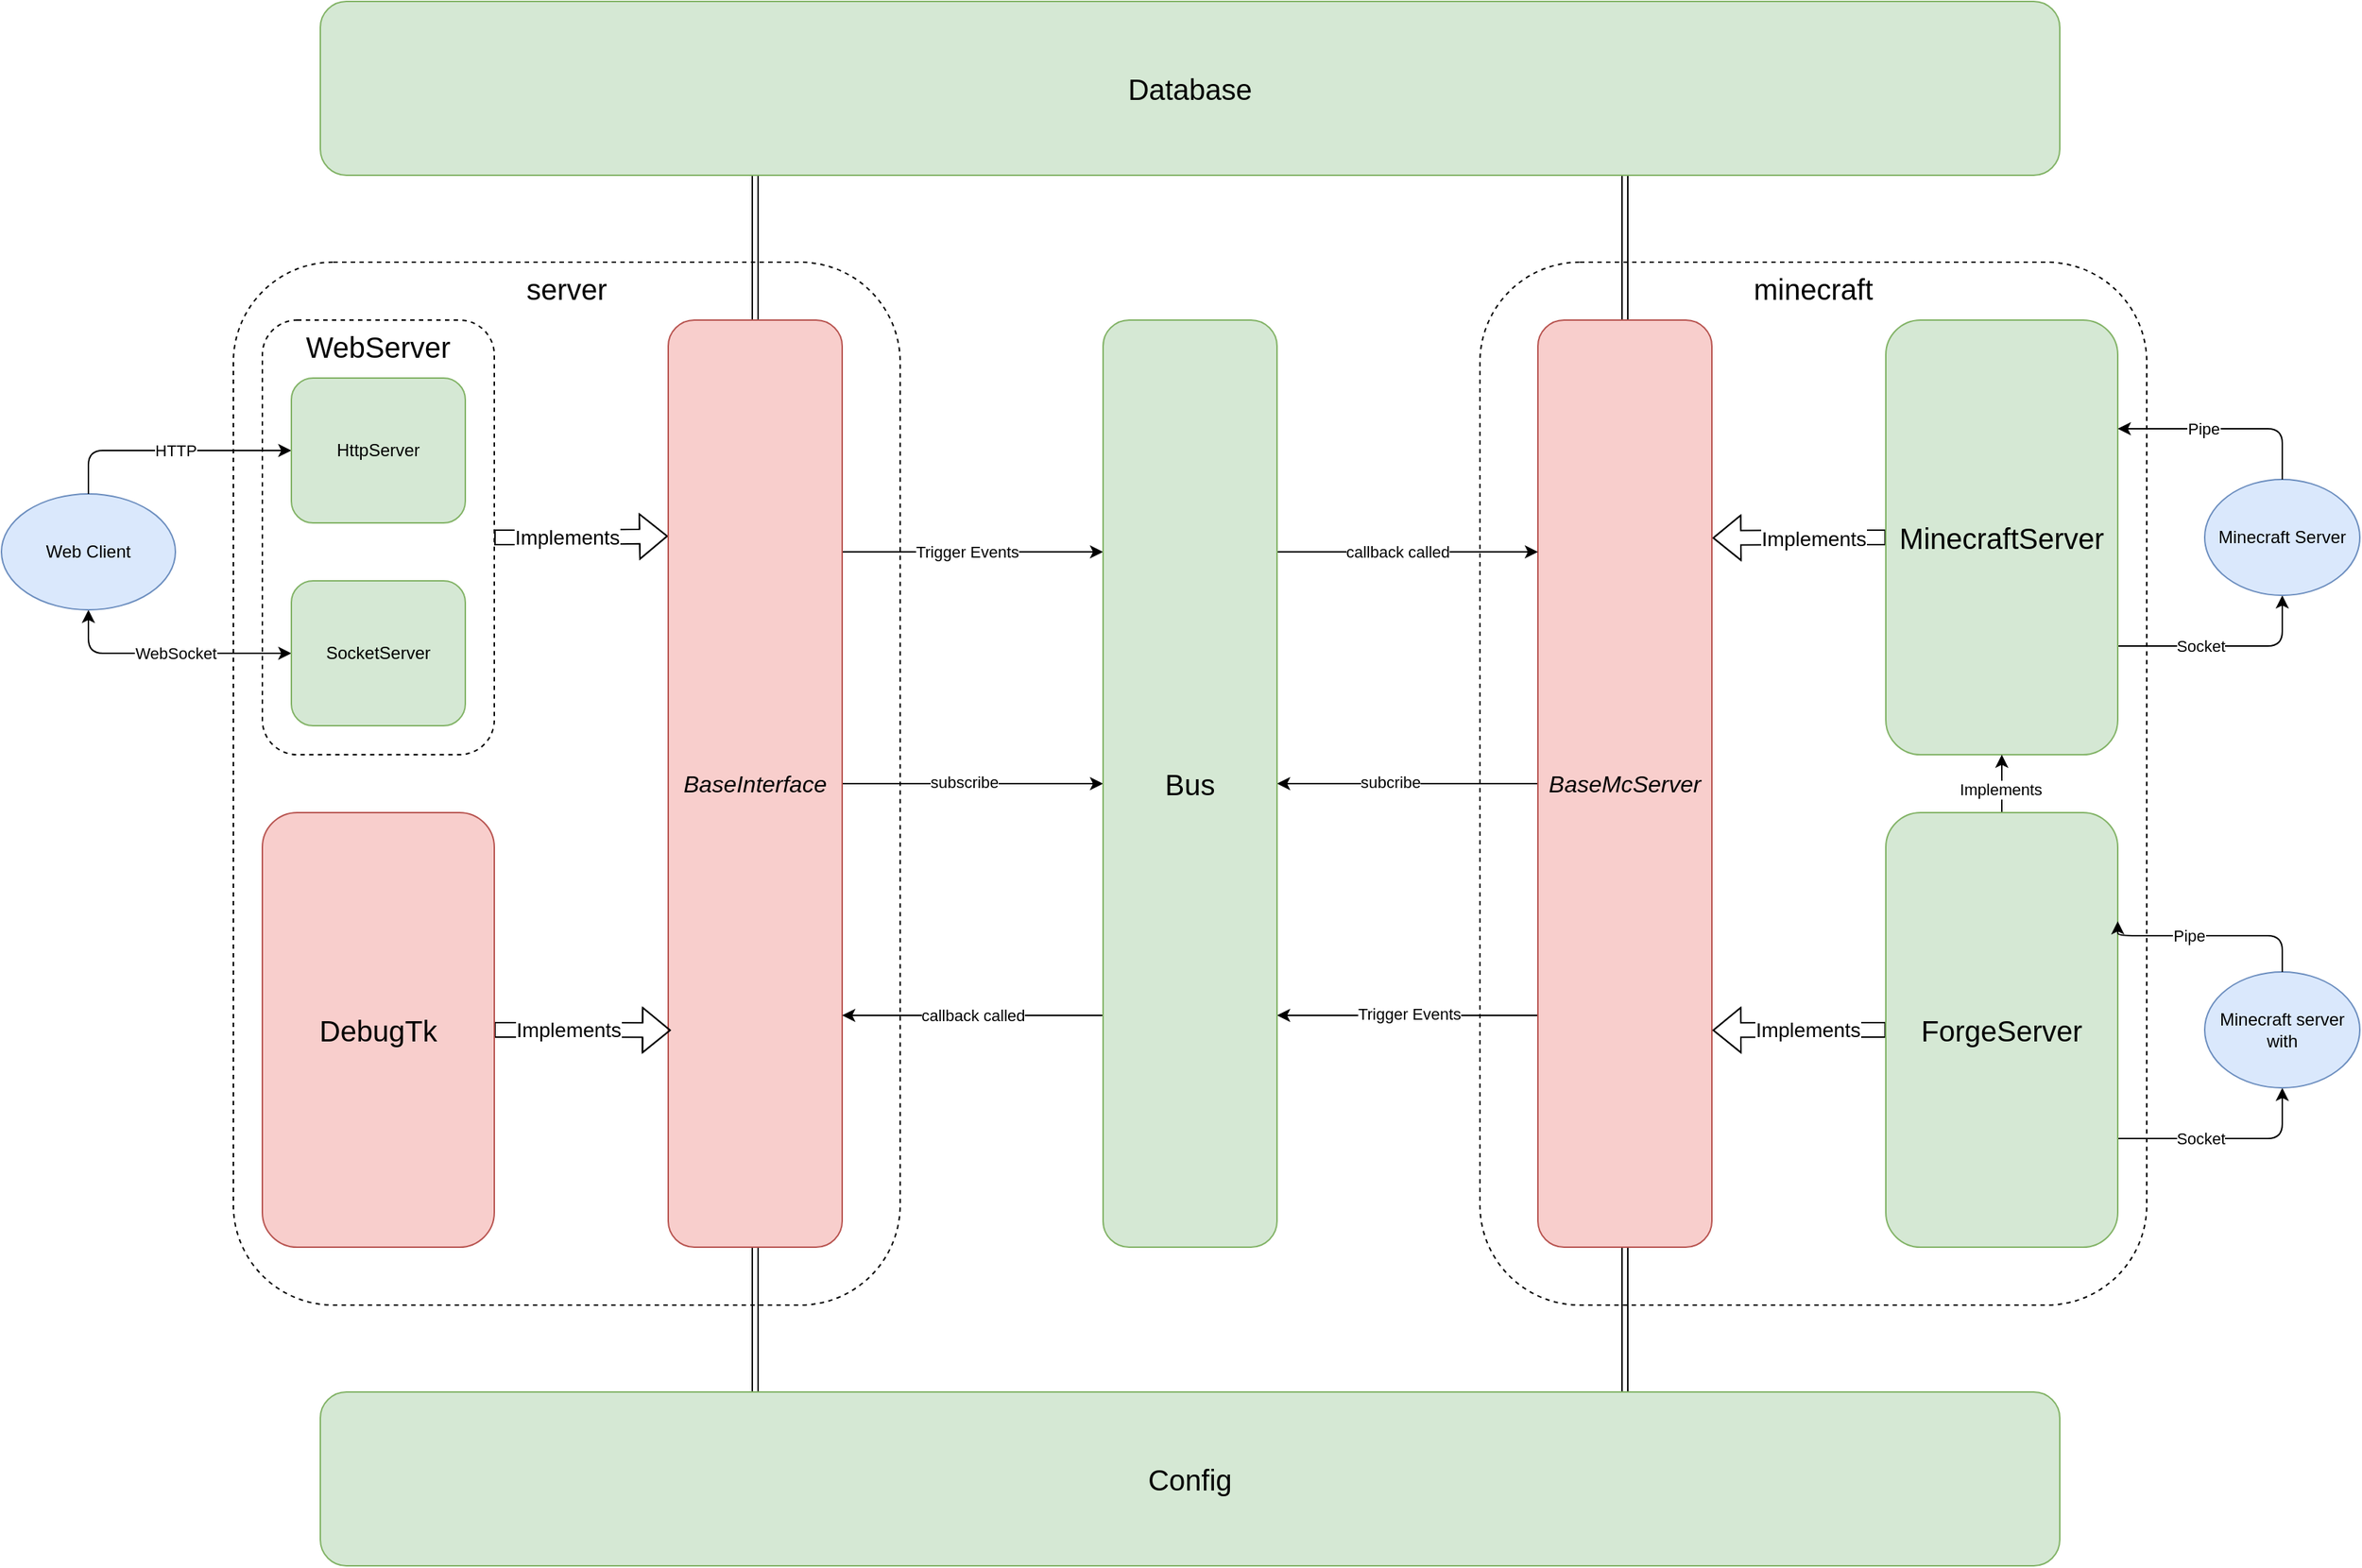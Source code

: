 <mxfile version="27.0.5">
  <diagram name="Page-1" id="CMHXM3hM_cDF9hmJET7N">
    <mxGraphModel dx="1678" dy="971" grid="1" gridSize="10" guides="1" tooltips="1" connect="1" arrows="1" fold="1" page="1" pageScale="1" pageWidth="1654" pageHeight="1169" math="0" shadow="0">
      <root>
        <mxCell id="0" />
        <mxCell id="1" parent="0" />
        <mxCell id="tf1KHoluHONnMfCO3AkE-55" value="server" style="rounded=1;whiteSpace=wrap;html=1;fillColor=none;dashed=1;align=center;verticalAlign=top;horizontal=1;fontSize=20;" parent="1" vertex="1">
          <mxGeometry x="174" y="210" width="460" height="720" as="geometry" />
        </mxCell>
        <mxCell id="tf1KHoluHONnMfCO3AkE-57" value="minecraft" style="rounded=1;whiteSpace=wrap;html=1;fillColor=none;dashed=1;align=center;verticalAlign=top;horizontal=1;fontSize=20;" parent="1" vertex="1">
          <mxGeometry x="1034" y="210" width="460" height="720" as="geometry" />
        </mxCell>
        <mxCell id="tf1KHoluHONnMfCO3AkE-25" style="edgeStyle=orthogonalEdgeStyle;rounded=0;orthogonalLoop=1;jettySize=auto;html=1;exitX=1;exitY=0.5;exitDx=0;exitDy=0;entryX=-0.002;entryY=0.233;entryDx=0;entryDy=0;entryPerimeter=0;shape=flexArrow;" parent="1" source="tf1KHoluHONnMfCO3AkE-16" target="tf1KHoluHONnMfCO3AkE-22" edge="1">
          <mxGeometry relative="1" as="geometry" />
        </mxCell>
        <mxCell id="tf1KHoluHONnMfCO3AkE-26" value="Implements" style="edgeLabel;html=1;align=center;verticalAlign=middle;resizable=0;points=[];fontSize=14;" parent="tf1KHoluHONnMfCO3AkE-25" vertex="1" connectable="0">
          <mxGeometry x="0.031" y="-1" relative="1" as="geometry">
            <mxPoint x="-11" as="offset" />
          </mxGeometry>
        </mxCell>
        <mxCell id="tf1KHoluHONnMfCO3AkE-16" value="WebServer" style="rounded=1;whiteSpace=wrap;html=1;fillColor=none;dashed=1;align=center;verticalAlign=top;horizontal=1;fontSize=20;" parent="1" vertex="1">
          <mxGeometry x="194" y="250" width="160" height="300" as="geometry" />
        </mxCell>
        <mxCell id="tf1KHoluHONnMfCO3AkE-5" style="edgeStyle=orthogonalEdgeStyle;rounded=1;orthogonalLoop=1;jettySize=auto;html=1;exitX=1;exitY=0.75;exitDx=0;exitDy=0;entryX=0.5;entryY=1;entryDx=0;entryDy=0;curved=0;" parent="1" source="tf1KHoluHONnMfCO3AkE-1" target="tf1KHoluHONnMfCO3AkE-2" edge="1">
          <mxGeometry relative="1" as="geometry" />
        </mxCell>
        <mxCell id="tf1KHoluHONnMfCO3AkE-6" value="Socket" style="edgeLabel;html=1;align=center;verticalAlign=middle;resizable=0;points=[];" parent="tf1KHoluHONnMfCO3AkE-5" vertex="1" connectable="0">
          <mxGeometry x="-0.074" relative="1" as="geometry">
            <mxPoint x="-12" as="offset" />
          </mxGeometry>
        </mxCell>
        <mxCell id="tf1KHoluHONnMfCO3AkE-35" style="edgeStyle=orthogonalEdgeStyle;rounded=0;orthogonalLoop=1;jettySize=auto;html=1;exitX=0;exitY=0.5;exitDx=0;exitDy=0;entryX=1.004;entryY=0.235;entryDx=0;entryDy=0;entryPerimeter=0;shape=flexArrow;" parent="1" source="tf1KHoluHONnMfCO3AkE-1" target="tf1KHoluHONnMfCO3AkE-33" edge="1">
          <mxGeometry relative="1" as="geometry" />
        </mxCell>
        <mxCell id="tf1KHoluHONnMfCO3AkE-36" value="Implements" style="edgeLabel;html=1;align=center;verticalAlign=middle;resizable=0;points=[];fontSize=14;" parent="tf1KHoluHONnMfCO3AkE-35" vertex="1" connectable="0">
          <mxGeometry x="0.006" y="-2" relative="1" as="geometry">
            <mxPoint x="10" y="2" as="offset" />
          </mxGeometry>
        </mxCell>
        <mxCell id="tf1KHoluHONnMfCO3AkE-1" value="MinecraftServer" style="rounded=1;whiteSpace=wrap;html=1;fontSize=20;fillColor=#d5e8d4;strokeColor=#82b366;" parent="1" vertex="1">
          <mxGeometry x="1314" y="250" width="160" height="300" as="geometry" />
        </mxCell>
        <mxCell id="tf1KHoluHONnMfCO3AkE-2" value="Minecraft Server" style="ellipse;whiteSpace=wrap;html=1;fillColor=#dae8fc;strokeColor=#6c8ebf;" parent="1" vertex="1">
          <mxGeometry x="1534" y="360" width="107" height="80" as="geometry" />
        </mxCell>
        <mxCell id="tf1KHoluHONnMfCO3AkE-7" style="edgeStyle=orthogonalEdgeStyle;rounded=1;orthogonalLoop=1;jettySize=auto;html=1;exitX=0.5;exitY=0;exitDx=0;exitDy=0;entryX=1;entryY=0.25;entryDx=0;entryDy=0;curved=0;" parent="1" source="tf1KHoluHONnMfCO3AkE-2" target="tf1KHoluHONnMfCO3AkE-1" edge="1">
          <mxGeometry relative="1" as="geometry">
            <mxPoint x="1534" y="360" as="targetPoint" />
            <Array as="points">
              <mxPoint x="1588" y="325" />
            </Array>
          </mxGeometry>
        </mxCell>
        <mxCell id="tf1KHoluHONnMfCO3AkE-8" value="Pipe" style="edgeLabel;html=1;align=center;verticalAlign=middle;resizable=0;points=[];" parent="tf1KHoluHONnMfCO3AkE-7" vertex="1" connectable="0">
          <mxGeometry x="-0.061" relative="1" as="geometry">
            <mxPoint x="-20" as="offset" />
          </mxGeometry>
        </mxCell>
        <mxCell id="tf1KHoluHONnMfCO3AkE-14" style="edgeStyle=orthogonalEdgeStyle;rounded=1;orthogonalLoop=1;jettySize=auto;html=1;exitX=0.5;exitY=1;exitDx=0;exitDy=0;entryX=0;entryY=0.5;entryDx=0;entryDy=0;curved=0;startArrow=classic;startFill=1;" parent="1" source="tf1KHoluHONnMfCO3AkE-9" target="tf1KHoluHONnMfCO3AkE-11" edge="1">
          <mxGeometry relative="1" as="geometry" />
        </mxCell>
        <mxCell id="tf1KHoluHONnMfCO3AkE-15" value="WebSocket" style="edgeLabel;html=1;align=center;verticalAlign=middle;resizable=0;points=[];" parent="tf1KHoluHONnMfCO3AkE-14" vertex="1" connectable="0">
          <mxGeometry x="0.057" relative="1" as="geometry">
            <mxPoint as="offset" />
          </mxGeometry>
        </mxCell>
        <mxCell id="tf1KHoluHONnMfCO3AkE-9" value="Web Client" style="ellipse;whiteSpace=wrap;html=1;fillColor=#dae8fc;strokeColor=#6c8ebf;fillStyle=auto;strokeWidth=1;shadow=0;" parent="1" vertex="1">
          <mxGeometry x="14" y="370" width="120" height="80" as="geometry" />
        </mxCell>
        <mxCell id="tf1KHoluHONnMfCO3AkE-12" style="edgeStyle=orthogonalEdgeStyle;rounded=1;orthogonalLoop=1;jettySize=auto;html=1;exitX=0;exitY=0.5;exitDx=0;exitDy=0;entryX=0.5;entryY=0;entryDx=0;entryDy=0;startArrow=classic;startFill=1;strokeWidth=1;curved=0;strokeColor=default;endWidth=5.411;endArrow=none;" parent="1" source="tf1KHoluHONnMfCO3AkE-10" target="tf1KHoluHONnMfCO3AkE-9" edge="1">
          <mxGeometry relative="1" as="geometry" />
        </mxCell>
        <mxCell id="tf1KHoluHONnMfCO3AkE-13" value="HTTP" style="edgeLabel;html=1;align=center;verticalAlign=middle;resizable=0;points=[];" parent="tf1KHoluHONnMfCO3AkE-12" vertex="1" connectable="0">
          <mxGeometry x="-0.057" relative="1" as="geometry">
            <mxPoint as="offset" />
          </mxGeometry>
        </mxCell>
        <mxCell id="tf1KHoluHONnMfCO3AkE-10" value="HttpServer" style="rounded=1;whiteSpace=wrap;html=1;fillColor=#d5e8d4;strokeColor=#82b366;" parent="1" vertex="1">
          <mxGeometry x="214" y="290" width="120" height="100" as="geometry" />
        </mxCell>
        <mxCell id="tf1KHoluHONnMfCO3AkE-11" value="SocketServer" style="rounded=1;whiteSpace=wrap;html=1;fillColor=#d5e8d4;strokeColor=#82b366;" parent="1" vertex="1">
          <mxGeometry x="214" y="430" width="120" height="100" as="geometry" />
        </mxCell>
        <mxCell id="tf1KHoluHONnMfCO3AkE-21" style="edgeStyle=orthogonalEdgeStyle;rounded=0;orthogonalLoop=1;jettySize=auto;html=1;exitX=0.75;exitY=1;exitDx=0;exitDy=0;entryX=0.5;entryY=0;entryDx=0;entryDy=0;shape=link;" parent="1" source="tf1KHoluHONnMfCO3AkE-18" target="tf1KHoluHONnMfCO3AkE-33" edge="1">
          <mxGeometry relative="1" as="geometry" />
        </mxCell>
        <mxCell id="tf1KHoluHONnMfCO3AkE-32" style="edgeStyle=orthogonalEdgeStyle;rounded=0;orthogonalLoop=1;jettySize=auto;html=1;exitX=0.25;exitY=1;exitDx=0;exitDy=0;entryX=0.5;entryY=0;entryDx=0;entryDy=0;shape=link;" parent="1" source="tf1KHoluHONnMfCO3AkE-18" target="tf1KHoluHONnMfCO3AkE-22" edge="1">
          <mxGeometry relative="1" as="geometry">
            <mxPoint x="534.0" y="150" as="sourcePoint" />
          </mxGeometry>
        </mxCell>
        <mxCell id="tf1KHoluHONnMfCO3AkE-18" value="Database" style="rounded=1;whiteSpace=wrap;html=1;fontSize=20;fillColor=#d5e8d4;strokeColor=#82b366;" parent="1" vertex="1">
          <mxGeometry x="234" y="30" width="1200" height="120" as="geometry" />
        </mxCell>
        <mxCell id="tf1KHoluHONnMfCO3AkE-38" style="edgeStyle=orthogonalEdgeStyle;rounded=0;orthogonalLoop=1;jettySize=auto;html=1;exitX=0.5;exitY=1;exitDx=0;exitDy=0;entryX=0.25;entryY=0;entryDx=0;entryDy=0;shape=link;" parent="1" source="tf1KHoluHONnMfCO3AkE-22" target="tf1KHoluHONnMfCO3AkE-37" edge="1">
          <mxGeometry relative="1" as="geometry" />
        </mxCell>
        <mxCell id="tf1KHoluHONnMfCO3AkE-62" style="edgeStyle=orthogonalEdgeStyle;rounded=0;orthogonalLoop=1;jettySize=auto;html=1;exitX=1;exitY=0.5;exitDx=0;exitDy=0;entryX=0;entryY=0.5;entryDx=0;entryDy=0;" parent="1" source="tf1KHoluHONnMfCO3AkE-22" target="tf1KHoluHONnMfCO3AkE-61" edge="1">
          <mxGeometry relative="1" as="geometry" />
        </mxCell>
        <mxCell id="tf1KHoluHONnMfCO3AkE-64" value="subscribe" style="edgeLabel;html=1;align=center;verticalAlign=middle;resizable=0;points=[];" parent="tf1KHoluHONnMfCO3AkE-62" vertex="1" connectable="0">
          <mxGeometry x="-0.075" y="1" relative="1" as="geometry">
            <mxPoint as="offset" />
          </mxGeometry>
        </mxCell>
        <mxCell id="2CmAl3kADgwpn5lqE0R3-2" style="edgeStyle=orthogonalEdgeStyle;rounded=0;orthogonalLoop=1;jettySize=auto;html=1;exitX=1;exitY=0.25;exitDx=0;exitDy=0;entryX=0;entryY=0.25;entryDx=0;entryDy=0;" edge="1" parent="1" source="tf1KHoluHONnMfCO3AkE-22" target="tf1KHoluHONnMfCO3AkE-61">
          <mxGeometry relative="1" as="geometry">
            <mxPoint x="660" y="450" as="sourcePoint" />
            <mxPoint x="840.0" y="450" as="targetPoint" />
          </mxGeometry>
        </mxCell>
        <mxCell id="2CmAl3kADgwpn5lqE0R3-3" value="Trigger Events" style="edgeLabel;html=1;align=center;verticalAlign=middle;resizable=0;points=[];" vertex="1" connectable="0" parent="2CmAl3kADgwpn5lqE0R3-2">
          <mxGeometry x="0.011" y="-1" relative="1" as="geometry">
            <mxPoint x="-5" y="-1" as="offset" />
          </mxGeometry>
        </mxCell>
        <mxCell id="tf1KHoluHONnMfCO3AkE-22" value="BaseInterface" style="rounded=1;whiteSpace=wrap;html=1;fontSize=16;fontStyle=2;fillColor=#f8cecc;strokeColor=#b85450;" parent="1" vertex="1">
          <mxGeometry x="474" y="250" width="120" height="640" as="geometry" />
        </mxCell>
        <mxCell id="tf1KHoluHONnMfCO3AkE-28" style="edgeStyle=orthogonalEdgeStyle;rounded=0;orthogonalLoop=1;jettySize=auto;html=1;exitX=1;exitY=0.5;exitDx=0;exitDy=0;entryX=0.015;entryY=0.766;entryDx=0;entryDy=0;entryPerimeter=0;shape=flexArrow;" parent="1" source="tf1KHoluHONnMfCO3AkE-27" target="tf1KHoluHONnMfCO3AkE-22" edge="1">
          <mxGeometry relative="1" as="geometry" />
        </mxCell>
        <mxCell id="tf1KHoluHONnMfCO3AkE-29" value="Implements" style="edgeLabel;html=1;align=center;verticalAlign=middle;resizable=0;points=[];fontSize=14;" parent="tf1KHoluHONnMfCO3AkE-28" vertex="1" connectable="0">
          <mxGeometry x="0.024" y="2" relative="1" as="geometry">
            <mxPoint x="-12" y="2" as="offset" />
          </mxGeometry>
        </mxCell>
        <mxCell id="tf1KHoluHONnMfCO3AkE-27" value="DebugTk" style="rounded=1;whiteSpace=wrap;html=1;fontSize=20;fillColor=#f8cecc;strokeColor=#b85450;" parent="1" vertex="1">
          <mxGeometry x="194" y="590" width="160" height="300" as="geometry" />
        </mxCell>
        <mxCell id="tf1KHoluHONnMfCO3AkE-39" style="edgeStyle=orthogonalEdgeStyle;rounded=0;orthogonalLoop=1;jettySize=auto;html=1;exitX=0.5;exitY=1;exitDx=0;exitDy=0;entryX=0.75;entryY=0;entryDx=0;entryDy=0;shape=link;" parent="1" source="tf1KHoluHONnMfCO3AkE-33" target="tf1KHoluHONnMfCO3AkE-37" edge="1">
          <mxGeometry relative="1" as="geometry" />
        </mxCell>
        <mxCell id="tf1KHoluHONnMfCO3AkE-63" style="edgeStyle=orthogonalEdgeStyle;rounded=0;orthogonalLoop=1;jettySize=auto;html=1;exitX=0;exitY=0.5;exitDx=0;exitDy=0;entryX=1;entryY=0.5;entryDx=0;entryDy=0;" parent="1" source="tf1KHoluHONnMfCO3AkE-33" target="tf1KHoluHONnMfCO3AkE-61" edge="1">
          <mxGeometry relative="1" as="geometry" />
        </mxCell>
        <mxCell id="tf1KHoluHONnMfCO3AkE-66" value="subcribe" style="edgeLabel;html=1;align=center;verticalAlign=middle;resizable=0;points=[];" parent="tf1KHoluHONnMfCO3AkE-63" vertex="1" connectable="0">
          <mxGeometry x="0.138" y="-1" relative="1" as="geometry">
            <mxPoint as="offset" />
          </mxGeometry>
        </mxCell>
        <mxCell id="2CmAl3kADgwpn5lqE0R3-4" style="edgeStyle=orthogonalEdgeStyle;rounded=0;orthogonalLoop=1;jettySize=auto;html=1;exitX=0;exitY=0.75;exitDx=0;exitDy=0;entryX=1;entryY=0.75;entryDx=0;entryDy=0;" edge="1" parent="1" source="tf1KHoluHONnMfCO3AkE-33" target="tf1KHoluHONnMfCO3AkE-61">
          <mxGeometry relative="1" as="geometry" />
        </mxCell>
        <mxCell id="2CmAl3kADgwpn5lqE0R3-5" value="Trigger Events" style="edgeLabel;html=1;align=center;verticalAlign=middle;resizable=0;points=[];" vertex="1" connectable="0" parent="2CmAl3kADgwpn5lqE0R3-4">
          <mxGeometry x="-0.011" y="-1" relative="1" as="geometry">
            <mxPoint as="offset" />
          </mxGeometry>
        </mxCell>
        <mxCell id="tf1KHoluHONnMfCO3AkE-33" value="BaseMcServer" style="rounded=1;whiteSpace=wrap;html=1;fontSize=16;fontStyle=2;horizontal=1;fillColor=#f8cecc;strokeColor=#b85450;" parent="1" vertex="1">
          <mxGeometry x="1074" y="250" width="120" height="640" as="geometry" />
        </mxCell>
        <mxCell id="tf1KHoluHONnMfCO3AkE-37" value="Config" style="rounded=1;whiteSpace=wrap;html=1;fontSize=20;fillColor=#d5e8d4;strokeColor=#82b366;" parent="1" vertex="1">
          <mxGeometry x="234" y="990" width="1200" height="120" as="geometry" />
        </mxCell>
        <mxCell id="tf1KHoluHONnMfCO3AkE-40" style="edgeStyle=orthogonalEdgeStyle;rounded=1;orthogonalLoop=1;jettySize=auto;html=1;exitX=1;exitY=0.75;exitDx=0;exitDy=0;entryX=0.5;entryY=1;entryDx=0;entryDy=0;curved=0;" parent="1" source="tf1KHoluHONnMfCO3AkE-43" target="tf1KHoluHONnMfCO3AkE-44" edge="1">
          <mxGeometry relative="1" as="geometry" />
        </mxCell>
        <mxCell id="tf1KHoluHONnMfCO3AkE-41" value="Socket" style="edgeLabel;html=1;align=center;verticalAlign=middle;resizable=0;points=[];" parent="tf1KHoluHONnMfCO3AkE-40" vertex="1" connectable="0">
          <mxGeometry x="-0.074" relative="1" as="geometry">
            <mxPoint x="-12" as="offset" />
          </mxGeometry>
        </mxCell>
        <mxCell id="tf1KHoluHONnMfCO3AkE-47" style="edgeStyle=orthogonalEdgeStyle;rounded=0;orthogonalLoop=1;jettySize=auto;html=1;exitX=0;exitY=0.5;exitDx=0;exitDy=0;entryX=1.004;entryY=0.766;entryDx=0;entryDy=0;entryPerimeter=0;shape=flexArrow;" parent="1" source="tf1KHoluHONnMfCO3AkE-43" target="tf1KHoluHONnMfCO3AkE-33" edge="1">
          <mxGeometry relative="1" as="geometry" />
        </mxCell>
        <mxCell id="tf1KHoluHONnMfCO3AkE-48" value="Implements" style="edgeLabel;html=1;align=center;verticalAlign=middle;resizable=0;points=[];fontSize=14;" parent="tf1KHoluHONnMfCO3AkE-47" vertex="1" connectable="0">
          <mxGeometry x="-0.029" y="1" relative="1" as="geometry">
            <mxPoint x="4" y="-1" as="offset" />
          </mxGeometry>
        </mxCell>
        <mxCell id="tf1KHoluHONnMfCO3AkE-49" style="edgeStyle=orthogonalEdgeStyle;rounded=0;orthogonalLoop=1;jettySize=auto;html=1;exitX=0.5;exitY=0;exitDx=0;exitDy=0;entryX=0.5;entryY=1;entryDx=0;entryDy=0;" parent="1" source="tf1KHoluHONnMfCO3AkE-43" target="tf1KHoluHONnMfCO3AkE-1" edge="1">
          <mxGeometry relative="1" as="geometry">
            <mxPoint x="1394" y="580" as="targetPoint" />
          </mxGeometry>
        </mxCell>
        <mxCell id="tf1KHoluHONnMfCO3AkE-50" value="Implements" style="edgeLabel;html=1;align=center;verticalAlign=middle;resizable=0;points=[];" parent="tf1KHoluHONnMfCO3AkE-49" vertex="1" connectable="0">
          <mxGeometry x="-0.2" y="1" relative="1" as="geometry">
            <mxPoint as="offset" />
          </mxGeometry>
        </mxCell>
        <mxCell id="tf1KHoluHONnMfCO3AkE-43" value="ForgeServer" style="rounded=1;whiteSpace=wrap;html=1;fontSize=20;fillColor=#d5e8d4;strokeColor=#82b366;" parent="1" vertex="1">
          <mxGeometry x="1314" y="590" width="160" height="300" as="geometry" />
        </mxCell>
        <mxCell id="tf1KHoluHONnMfCO3AkE-44" value="Minecraft server with" style="ellipse;whiteSpace=wrap;html=1;fillColor=#dae8fc;strokeColor=#6c8ebf;" parent="1" vertex="1">
          <mxGeometry x="1534" y="700" width="107" height="80" as="geometry" />
        </mxCell>
        <mxCell id="tf1KHoluHONnMfCO3AkE-45" style="edgeStyle=orthogonalEdgeStyle;rounded=1;orthogonalLoop=1;jettySize=auto;html=1;exitX=0.5;exitY=0;exitDx=0;exitDy=0;entryX=1;entryY=0.25;entryDx=0;entryDy=0;curved=0;" parent="1" source="tf1KHoluHONnMfCO3AkE-44" target="tf1KHoluHONnMfCO3AkE-43" edge="1">
          <mxGeometry relative="1" as="geometry">
            <mxPoint x="1534" y="660" as="targetPoint" />
            <Array as="points">
              <mxPoint x="1587" y="675" />
            </Array>
          </mxGeometry>
        </mxCell>
        <mxCell id="tf1KHoluHONnMfCO3AkE-46" value="Pipe" style="edgeLabel;html=1;align=center;verticalAlign=middle;resizable=0;points=[];" parent="tf1KHoluHONnMfCO3AkE-45" vertex="1" connectable="0">
          <mxGeometry x="-0.061" relative="1" as="geometry">
            <mxPoint x="-20" as="offset" />
          </mxGeometry>
        </mxCell>
        <mxCell id="tf1KHoluHONnMfCO3AkE-67" style="edgeStyle=orthogonalEdgeStyle;rounded=0;orthogonalLoop=1;jettySize=auto;html=1;exitX=0;exitY=0.75;exitDx=0;exitDy=0;entryX=1;entryY=0.75;entryDx=0;entryDy=0;" parent="1" source="tf1KHoluHONnMfCO3AkE-61" target="tf1KHoluHONnMfCO3AkE-22" edge="1">
          <mxGeometry relative="1" as="geometry">
            <mxPoint x="750.0" y="690" as="sourcePoint" />
            <mxPoint x="570" y="690" as="targetPoint" />
          </mxGeometry>
        </mxCell>
        <mxCell id="tf1KHoluHONnMfCO3AkE-68" value="callback called" style="edgeLabel;html=1;align=center;verticalAlign=middle;resizable=0;points=[];" parent="tf1KHoluHONnMfCO3AkE-67" vertex="1" connectable="0">
          <mxGeometry x="0.004" y="1" relative="1" as="geometry">
            <mxPoint y="-1" as="offset" />
          </mxGeometry>
        </mxCell>
        <mxCell id="tf1KHoluHONnMfCO3AkE-69" style="edgeStyle=orthogonalEdgeStyle;rounded=0;orthogonalLoop=1;jettySize=auto;html=1;exitX=1;exitY=0.25;exitDx=0;exitDy=0;entryX=0;entryY=0.25;entryDx=0;entryDy=0;" parent="1" source="tf1KHoluHONnMfCO3AkE-61" target="tf1KHoluHONnMfCO3AkE-33" edge="1">
          <mxGeometry relative="1" as="geometry" />
        </mxCell>
        <mxCell id="tf1KHoluHONnMfCO3AkE-70" value="callback called" style="edgeLabel;html=1;align=center;verticalAlign=middle;resizable=0;points=[];" parent="tf1KHoluHONnMfCO3AkE-69" vertex="1" connectable="0">
          <mxGeometry x="-0.078" y="-1" relative="1" as="geometry">
            <mxPoint y="-1" as="offset" />
          </mxGeometry>
        </mxCell>
        <mxCell id="tf1KHoluHONnMfCO3AkE-61" value="Bus" style="rounded=1;whiteSpace=wrap;html=1;fontSize=20;fillColor=#d5e8d4;strokeColor=#82b366;" parent="1" vertex="1">
          <mxGeometry x="774" y="250" width="120" height="640" as="geometry" />
        </mxCell>
      </root>
    </mxGraphModel>
  </diagram>
</mxfile>
